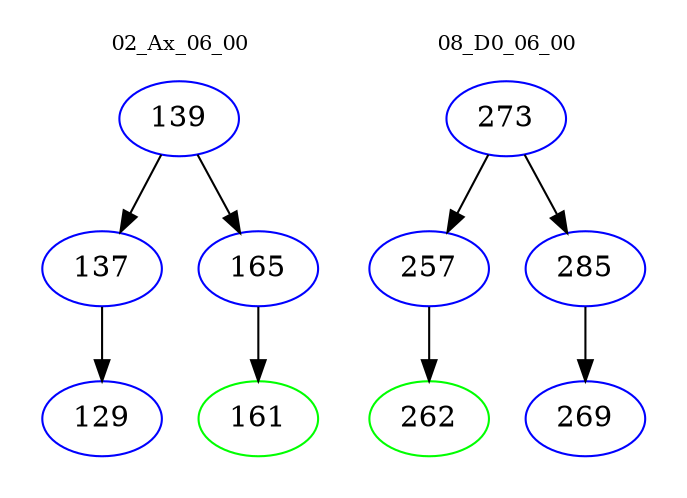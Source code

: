 digraph{
subgraph cluster_0 {
color = white
label = "02_Ax_06_00";
fontsize=10;
T0_139 [label="139", color="blue"]
T0_139 -> T0_137 [color="black"]
T0_137 [label="137", color="blue"]
T0_137 -> T0_129 [color="black"]
T0_129 [label="129", color="blue"]
T0_139 -> T0_165 [color="black"]
T0_165 [label="165", color="blue"]
T0_165 -> T0_161 [color="black"]
T0_161 [label="161", color="green"]
}
subgraph cluster_1 {
color = white
label = "08_D0_06_00";
fontsize=10;
T1_273 [label="273", color="blue"]
T1_273 -> T1_257 [color="black"]
T1_257 [label="257", color="blue"]
T1_257 -> T1_262 [color="black"]
T1_262 [label="262", color="green"]
T1_273 -> T1_285 [color="black"]
T1_285 [label="285", color="blue"]
T1_285 -> T1_269 [color="black"]
T1_269 [label="269", color="blue"]
}
}
